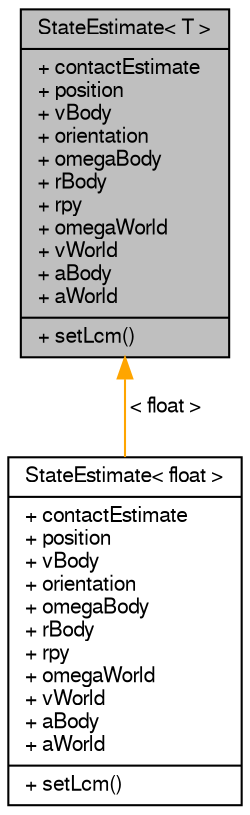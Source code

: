 digraph "StateEstimate&lt; T &gt;"
{
  edge [fontname="FreeSans",fontsize="10",labelfontname="FreeSans",labelfontsize="10"];
  node [fontname="FreeSans",fontsize="10",shape=record];
  Node1 [label="{StateEstimate\< T \>\n|+ contactEstimate\l+ position\l+ vBody\l+ orientation\l+ omegaBody\l+ rBody\l+ rpy\l+ omegaWorld\l+ vWorld\l+ aBody\l+ aWorld\l|+ setLcm()\l}",height=0.2,width=0.4,color="black", fillcolor="grey75", style="filled", fontcolor="black"];
  Node1 -> Node2 [dir="back",color="orange",fontsize="10",style="solid",label=" \< float \>" ,fontname="FreeSans"];
  Node2 [label="{StateEstimate\< float \>\n|+ contactEstimate\l+ position\l+ vBody\l+ orientation\l+ omegaBody\l+ rBody\l+ rpy\l+ omegaWorld\l+ vWorld\l+ aBody\l+ aWorld\l|+ setLcm()\l}",height=0.2,width=0.4,color="black", fillcolor="white", style="filled",URL="$dd/df3/struct_state_estimate.html"];
}
